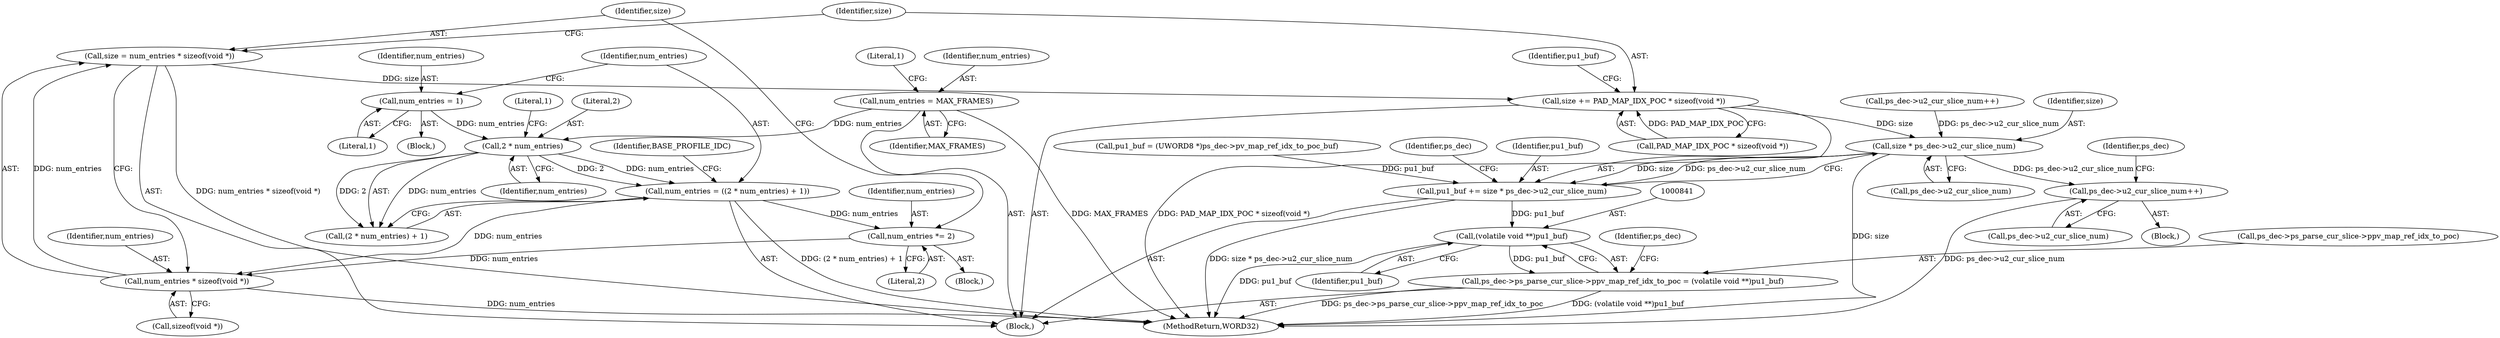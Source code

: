 digraph "0_Android_d4841f1161bdb5e13cb19e81af42437a634dd6ef@API" {
"1000808" [label="(Call,size = num_entries * sizeof(void *))"];
"1000810" [label="(Call,num_entries * sizeof(void *))"];
"1000805" [label="(Call,num_entries *= 2)"];
"1000789" [label="(Call,num_entries = ((2 * num_entries) + 1))"];
"1000792" [label="(Call,2 * num_entries)"];
"1000768" [label="(Call,num_entries = MAX_FRAMES)"];
"1000786" [label="(Call,num_entries = 1)"];
"1000814" [label="(Call,size += PAD_MAP_IDX_POC * sizeof(void *))"];
"1000829" [label="(Call,size * ps_dec->u2_cur_slice_num)"];
"1000827" [label="(Call,pu1_buf += size * ps_dec->u2_cur_slice_num)"];
"1000840" [label="(Call,(volatile void **)pu1_buf)"];
"1000834" [label="(Call,ps_dec->ps_parse_cur_slice->ppv_map_ref_idx_to_poc = (volatile void **)pu1_buf)"];
"1001316" [label="(Call,ps_dec->u2_cur_slice_num++)"];
"1001364" [label="(MethodReturn,WORD32)"];
"1000807" [label="(Literal,2)"];
"1000785" [label="(Block,)"];
"1000837" [label="(Identifier,ps_dec)"];
"1001317" [label="(Call,ps_dec->u2_cur_slice_num)"];
"1000828" [label="(Identifier,pu1_buf)"];
"1000809" [label="(Identifier,size)"];
"1000786" [label="(Call,num_entries = 1)"];
"1000835" [label="(Call,ps_dec->ps_parse_cur_slice->ppv_map_ref_idx_to_poc)"];
"1001323" [label="(Identifier,ps_dec)"];
"1000827" [label="(Call,pu1_buf += size * ps_dec->u2_cur_slice_num)"];
"1000834" [label="(Call,ps_dec->ps_parse_cur_slice->ppv_map_ref_idx_to_poc = (volatile void **)pu1_buf)"];
"1000729" [label="(Call,ps_dec->u2_cur_slice_num++)"];
"1000798" [label="(Identifier,BASE_PROFILE_IDC)"];
"1000787" [label="(Identifier,num_entries)"];
"1000794" [label="(Identifier,num_entries)"];
"1000136" [label="(Block,)"];
"1000770" [label="(Identifier,MAX_FRAMES)"];
"1000814" [label="(Call,size += PAD_MAP_IDX_POC * sizeof(void *))"];
"1000764" [label="(Block,)"];
"1000816" [label="(Call,PAD_MAP_IDX_POC * sizeof(void *))"];
"1000810" [label="(Call,num_entries * sizeof(void *))"];
"1000769" [label="(Identifier,num_entries)"];
"1000840" [label="(Call,(volatile void **)pu1_buf)"];
"1000842" [label="(Identifier,pu1_buf)"];
"1000829" [label="(Call,size * ps_dec->u2_cur_slice_num)"];
"1000788" [label="(Literal,1)"];
"1000774" [label="(Literal,1)"];
"1000790" [label="(Identifier,num_entries)"];
"1000821" [label="(Identifier,pu1_buf)"];
"1000830" [label="(Identifier,size)"];
"1000831" [label="(Call,ps_dec->u2_cur_slice_num)"];
"1000812" [label="(Call,sizeof(void *))"];
"1000789" [label="(Call,num_entries = ((2 * num_entries) + 1))"];
"1000815" [label="(Identifier,size)"];
"1000805" [label="(Call,num_entries *= 2)"];
"1000792" [label="(Call,2 * num_entries)"];
"1000791" [label="(Call,(2 * num_entries) + 1)"];
"1001316" [label="(Call,ps_dec->u2_cur_slice_num++)"];
"1000811" [label="(Identifier,num_entries)"];
"1000795" [label="(Literal,1)"];
"1000768" [label="(Call,num_entries = MAX_FRAMES)"];
"1000793" [label="(Literal,2)"];
"1000820" [label="(Call,pu1_buf = (UWORD8 *)ps_dec->pv_map_ref_idx_to_poc_buf)"];
"1000846" [label="(Identifier,ps_dec)"];
"1000804" [label="(Block,)"];
"1000806" [label="(Identifier,num_entries)"];
"1000808" [label="(Call,size = num_entries * sizeof(void *))"];
"1000808" -> "1000764"  [label="AST: "];
"1000808" -> "1000810"  [label="CFG: "];
"1000809" -> "1000808"  [label="AST: "];
"1000810" -> "1000808"  [label="AST: "];
"1000815" -> "1000808"  [label="CFG: "];
"1000808" -> "1001364"  [label="DDG: num_entries * sizeof(void *)"];
"1000810" -> "1000808"  [label="DDG: num_entries"];
"1000808" -> "1000814"  [label="DDG: size"];
"1000810" -> "1000812"  [label="CFG: "];
"1000811" -> "1000810"  [label="AST: "];
"1000812" -> "1000810"  [label="AST: "];
"1000810" -> "1001364"  [label="DDG: num_entries"];
"1000805" -> "1000810"  [label="DDG: num_entries"];
"1000789" -> "1000810"  [label="DDG: num_entries"];
"1000805" -> "1000804"  [label="AST: "];
"1000805" -> "1000807"  [label="CFG: "];
"1000806" -> "1000805"  [label="AST: "];
"1000807" -> "1000805"  [label="AST: "];
"1000809" -> "1000805"  [label="CFG: "];
"1000789" -> "1000805"  [label="DDG: num_entries"];
"1000789" -> "1000764"  [label="AST: "];
"1000789" -> "1000791"  [label="CFG: "];
"1000790" -> "1000789"  [label="AST: "];
"1000791" -> "1000789"  [label="AST: "];
"1000798" -> "1000789"  [label="CFG: "];
"1000789" -> "1001364"  [label="DDG: (2 * num_entries) + 1"];
"1000792" -> "1000789"  [label="DDG: 2"];
"1000792" -> "1000789"  [label="DDG: num_entries"];
"1000792" -> "1000791"  [label="AST: "];
"1000792" -> "1000794"  [label="CFG: "];
"1000793" -> "1000792"  [label="AST: "];
"1000794" -> "1000792"  [label="AST: "];
"1000795" -> "1000792"  [label="CFG: "];
"1000792" -> "1000791"  [label="DDG: 2"];
"1000792" -> "1000791"  [label="DDG: num_entries"];
"1000768" -> "1000792"  [label="DDG: num_entries"];
"1000786" -> "1000792"  [label="DDG: num_entries"];
"1000768" -> "1000764"  [label="AST: "];
"1000768" -> "1000770"  [label="CFG: "];
"1000769" -> "1000768"  [label="AST: "];
"1000770" -> "1000768"  [label="AST: "];
"1000774" -> "1000768"  [label="CFG: "];
"1000768" -> "1001364"  [label="DDG: MAX_FRAMES"];
"1000786" -> "1000785"  [label="AST: "];
"1000786" -> "1000788"  [label="CFG: "];
"1000787" -> "1000786"  [label="AST: "];
"1000788" -> "1000786"  [label="AST: "];
"1000790" -> "1000786"  [label="CFG: "];
"1000814" -> "1000764"  [label="AST: "];
"1000814" -> "1000816"  [label="CFG: "];
"1000815" -> "1000814"  [label="AST: "];
"1000816" -> "1000814"  [label="AST: "];
"1000821" -> "1000814"  [label="CFG: "];
"1000814" -> "1001364"  [label="DDG: PAD_MAP_IDX_POC * sizeof(void *)"];
"1000816" -> "1000814"  [label="DDG: PAD_MAP_IDX_POC"];
"1000814" -> "1000829"  [label="DDG: size"];
"1000829" -> "1000827"  [label="AST: "];
"1000829" -> "1000831"  [label="CFG: "];
"1000830" -> "1000829"  [label="AST: "];
"1000831" -> "1000829"  [label="AST: "];
"1000827" -> "1000829"  [label="CFG: "];
"1000829" -> "1001364"  [label="DDG: size"];
"1000829" -> "1000827"  [label="DDG: size"];
"1000829" -> "1000827"  [label="DDG: ps_dec->u2_cur_slice_num"];
"1000729" -> "1000829"  [label="DDG: ps_dec->u2_cur_slice_num"];
"1000829" -> "1001316"  [label="DDG: ps_dec->u2_cur_slice_num"];
"1000827" -> "1000764"  [label="AST: "];
"1000828" -> "1000827"  [label="AST: "];
"1000837" -> "1000827"  [label="CFG: "];
"1000827" -> "1001364"  [label="DDG: size * ps_dec->u2_cur_slice_num"];
"1000820" -> "1000827"  [label="DDG: pu1_buf"];
"1000827" -> "1000840"  [label="DDG: pu1_buf"];
"1000840" -> "1000834"  [label="AST: "];
"1000840" -> "1000842"  [label="CFG: "];
"1000841" -> "1000840"  [label="AST: "];
"1000842" -> "1000840"  [label="AST: "];
"1000834" -> "1000840"  [label="CFG: "];
"1000840" -> "1001364"  [label="DDG: pu1_buf"];
"1000840" -> "1000834"  [label="DDG: pu1_buf"];
"1000834" -> "1000764"  [label="AST: "];
"1000835" -> "1000834"  [label="AST: "];
"1000846" -> "1000834"  [label="CFG: "];
"1000834" -> "1001364"  [label="DDG: ps_dec->ps_parse_cur_slice->ppv_map_ref_idx_to_poc"];
"1000834" -> "1001364"  [label="DDG: (volatile void **)pu1_buf"];
"1001316" -> "1000136"  [label="AST: "];
"1001316" -> "1001317"  [label="CFG: "];
"1001317" -> "1001316"  [label="AST: "];
"1001323" -> "1001316"  [label="CFG: "];
"1001316" -> "1001364"  [label="DDG: ps_dec->u2_cur_slice_num"];
}
